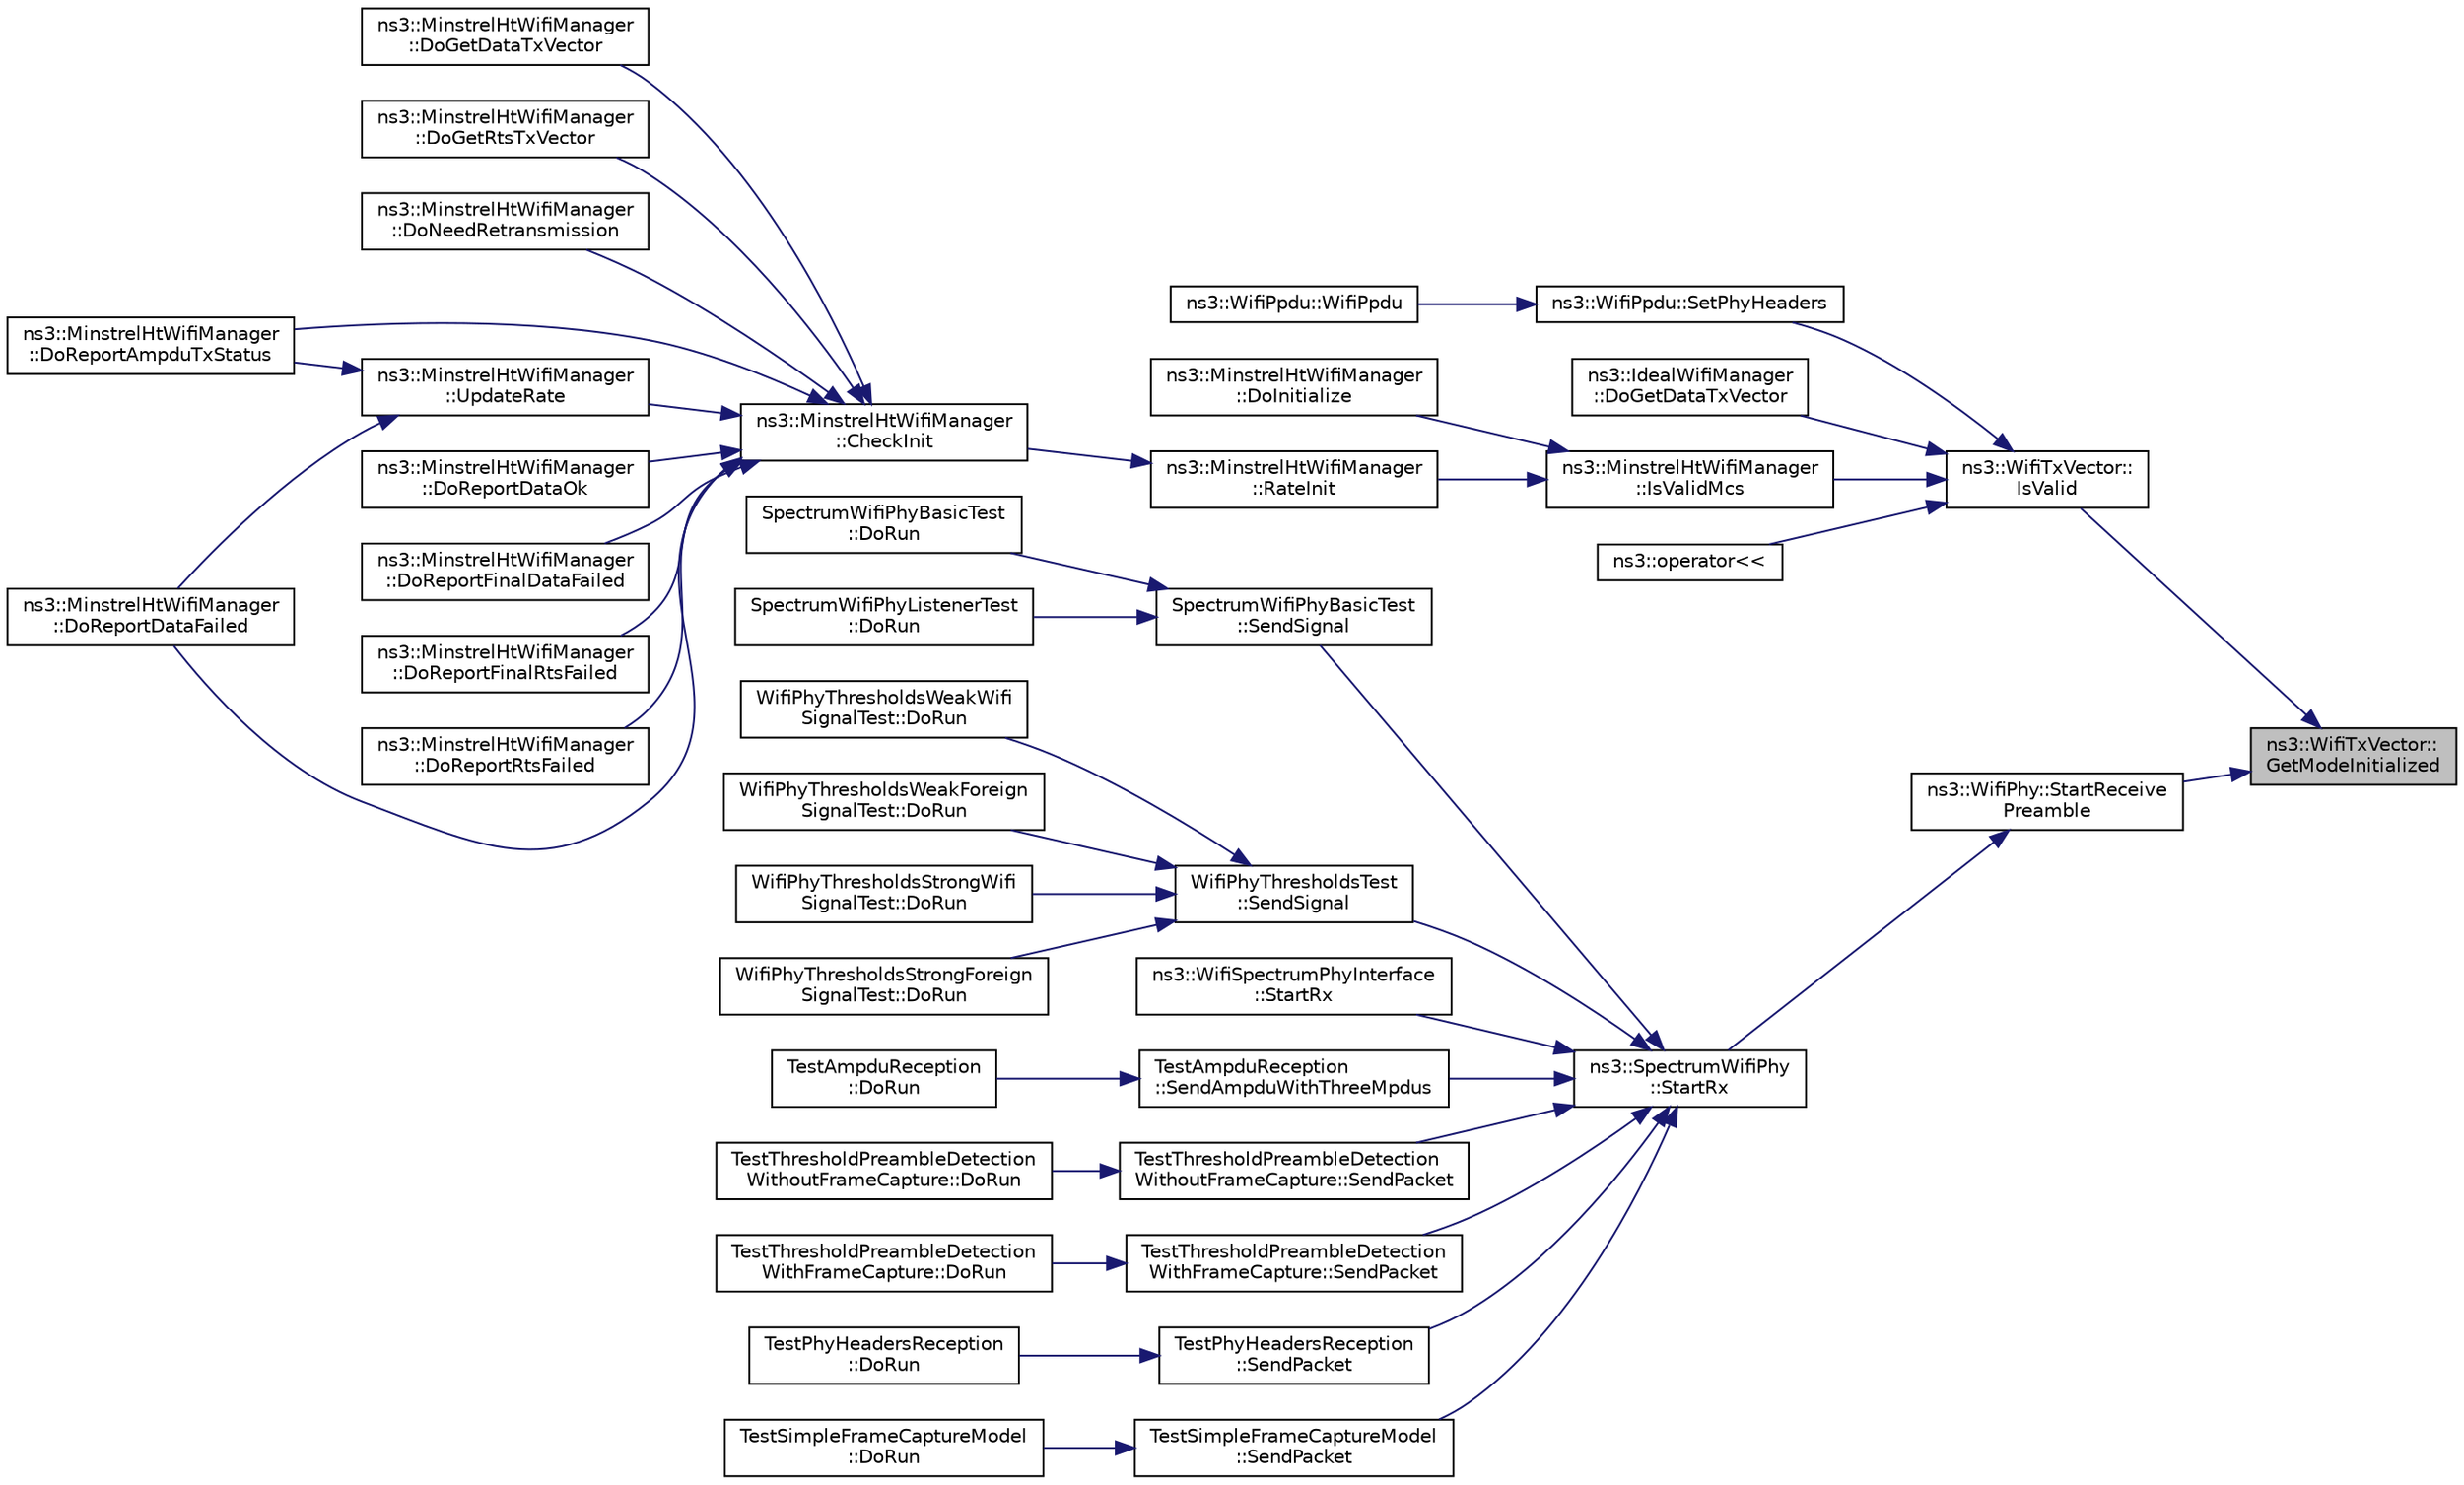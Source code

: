 digraph "ns3::WifiTxVector::GetModeInitialized"
{
 // LATEX_PDF_SIZE
  edge [fontname="Helvetica",fontsize="10",labelfontname="Helvetica",labelfontsize="10"];
  node [fontname="Helvetica",fontsize="10",shape=record];
  rankdir="RL";
  Node1 [label="ns3::WifiTxVector::\lGetModeInitialized",height=0.2,width=0.4,color="black", fillcolor="grey75", style="filled", fontcolor="black",tooltip=" "];
  Node1 -> Node2 [dir="back",color="midnightblue",fontsize="10",style="solid",fontname="Helvetica"];
  Node2 [label="ns3::WifiTxVector::\lIsValid",height=0.2,width=0.4,color="black", fillcolor="white", style="filled",URL="$classns3_1_1_wifi_tx_vector.html#a93cb4439b90c64b1baf4ff3c5246e3b2",tooltip="The standard disallows certain combinations of WifiMode, number of spatial streams,..."];
  Node2 -> Node3 [dir="back",color="midnightblue",fontsize="10",style="solid",fontname="Helvetica"];
  Node3 [label="ns3::IdealWifiManager\l::DoGetDataTxVector",height=0.2,width=0.4,color="black", fillcolor="white", style="filled",URL="$classns3_1_1_ideal_wifi_manager.html#a2e7570eb1f5cbef1067cfb714e94218e",tooltip=" "];
  Node2 -> Node4 [dir="back",color="midnightblue",fontsize="10",style="solid",fontname="Helvetica"];
  Node4 [label="ns3::MinstrelHtWifiManager\l::IsValidMcs",height=0.2,width=0.4,color="black", fillcolor="white", style="filled",URL="$classns3_1_1_minstrel_ht_wifi_manager.html#ae830b47b0301066a9e16fed61fc1882d",tooltip="Check the validity of a combination of number of streams, chWidth and mode."];
  Node4 -> Node5 [dir="back",color="midnightblue",fontsize="10",style="solid",fontname="Helvetica"];
  Node5 [label="ns3::MinstrelHtWifiManager\l::DoInitialize",height=0.2,width=0.4,color="black", fillcolor="white", style="filled",URL="$classns3_1_1_minstrel_ht_wifi_manager.html#a3c5c32d2a58fb45a922e435192b0cf43",tooltip="Initialize() implementation."];
  Node4 -> Node6 [dir="back",color="midnightblue",fontsize="10",style="solid",fontname="Helvetica"];
  Node6 [label="ns3::MinstrelHtWifiManager\l::RateInit",height=0.2,width=0.4,color="black", fillcolor="white", style="filled",URL="$classns3_1_1_minstrel_ht_wifi_manager.html#a3b59b889db624539c6d5af89fa5e9f74",tooltip="Initialize Minstrel Table."];
  Node6 -> Node7 [dir="back",color="midnightblue",fontsize="10",style="solid",fontname="Helvetica"];
  Node7 [label="ns3::MinstrelHtWifiManager\l::CheckInit",height=0.2,width=0.4,color="black", fillcolor="white", style="filled",URL="$classns3_1_1_minstrel_ht_wifi_manager.html#a7f94804a34efa6121bdfd5d01ac34694",tooltip="Check for initializations."];
  Node7 -> Node8 [dir="back",color="midnightblue",fontsize="10",style="solid",fontname="Helvetica"];
  Node8 [label="ns3::MinstrelHtWifiManager\l::DoGetDataTxVector",height=0.2,width=0.4,color="black", fillcolor="white", style="filled",URL="$classns3_1_1_minstrel_ht_wifi_manager.html#abc2436c9c8dabb7c78907f478e1bb8c7",tooltip=" "];
  Node7 -> Node9 [dir="back",color="midnightblue",fontsize="10",style="solid",fontname="Helvetica"];
  Node9 [label="ns3::MinstrelHtWifiManager\l::DoGetRtsTxVector",height=0.2,width=0.4,color="black", fillcolor="white", style="filled",URL="$classns3_1_1_minstrel_ht_wifi_manager.html#a8628d42b27a3bf5cbbd4ea0ec2a79307",tooltip=" "];
  Node7 -> Node10 [dir="back",color="midnightblue",fontsize="10",style="solid",fontname="Helvetica"];
  Node10 [label="ns3::MinstrelHtWifiManager\l::DoNeedRetransmission",height=0.2,width=0.4,color="black", fillcolor="white", style="filled",URL="$classns3_1_1_minstrel_ht_wifi_manager.html#a82e4438440288e8418b501893a11bacb",tooltip=" "];
  Node7 -> Node11 [dir="back",color="midnightblue",fontsize="10",style="solid",fontname="Helvetica"];
  Node11 [label="ns3::MinstrelHtWifiManager\l::DoReportAmpduTxStatus",height=0.2,width=0.4,color="black", fillcolor="white", style="filled",URL="$classns3_1_1_minstrel_ht_wifi_manager.html#ae46e486574f5eb6e591fe147f8cd388e",tooltip="Typically called per A-MPDU, either when a Block ACK was successfully received or when a BlockAckTime..."];
  Node7 -> Node12 [dir="back",color="midnightblue",fontsize="10",style="solid",fontname="Helvetica"];
  Node12 [label="ns3::MinstrelHtWifiManager\l::DoReportDataFailed",height=0.2,width=0.4,color="black", fillcolor="white", style="filled",URL="$classns3_1_1_minstrel_ht_wifi_manager.html#aa586c8a920a75e94428f44b560aefc7e",tooltip="This method is a pure virtual method that must be implemented by the sub-class."];
  Node7 -> Node13 [dir="back",color="midnightblue",fontsize="10",style="solid",fontname="Helvetica"];
  Node13 [label="ns3::MinstrelHtWifiManager\l::DoReportDataOk",height=0.2,width=0.4,color="black", fillcolor="white", style="filled",URL="$classns3_1_1_minstrel_ht_wifi_manager.html#aa0843d3f01c36ec861881c5770e55b03",tooltip="This method is a pure virtual method that must be implemented by the sub-class."];
  Node7 -> Node14 [dir="back",color="midnightblue",fontsize="10",style="solid",fontname="Helvetica"];
  Node14 [label="ns3::MinstrelHtWifiManager\l::DoReportFinalDataFailed",height=0.2,width=0.4,color="black", fillcolor="white", style="filled",URL="$classns3_1_1_minstrel_ht_wifi_manager.html#a7f0e93d9dccdb7bbbe35ff9b6d117d53",tooltip="This method is a pure virtual method that must be implemented by the sub-class."];
  Node7 -> Node15 [dir="back",color="midnightblue",fontsize="10",style="solid",fontname="Helvetica"];
  Node15 [label="ns3::MinstrelHtWifiManager\l::DoReportFinalRtsFailed",height=0.2,width=0.4,color="black", fillcolor="white", style="filled",URL="$classns3_1_1_minstrel_ht_wifi_manager.html#a9891afb45c6fd574a040dfef9d85014f",tooltip="This method is a pure virtual method that must be implemented by the sub-class."];
  Node7 -> Node16 [dir="back",color="midnightblue",fontsize="10",style="solid",fontname="Helvetica"];
  Node16 [label="ns3::MinstrelHtWifiManager\l::DoReportRtsFailed",height=0.2,width=0.4,color="black", fillcolor="white", style="filled",URL="$classns3_1_1_minstrel_ht_wifi_manager.html#a755d4934c2a8ea5392c23aed6ae85851",tooltip="This method is a pure virtual method that must be implemented by the sub-class."];
  Node7 -> Node17 [dir="back",color="midnightblue",fontsize="10",style="solid",fontname="Helvetica"];
  Node17 [label="ns3::MinstrelHtWifiManager\l::UpdateRate",height=0.2,width=0.4,color="black", fillcolor="white", style="filled",URL="$classns3_1_1_minstrel_ht_wifi_manager.html#abb282b56803faf26139d0db929b09b22",tooltip="Update rate."];
  Node17 -> Node11 [dir="back",color="midnightblue",fontsize="10",style="solid",fontname="Helvetica"];
  Node17 -> Node12 [dir="back",color="midnightblue",fontsize="10",style="solid",fontname="Helvetica"];
  Node2 -> Node18 [dir="back",color="midnightblue",fontsize="10",style="solid",fontname="Helvetica"];
  Node18 [label="ns3::operator\<\<",height=0.2,width=0.4,color="black", fillcolor="white", style="filled",URL="$namespacens3.html#a3a8fb206e33137628bb0105dac8bbf33",tooltip="Serialize WifiTxVector to the given ostream."];
  Node2 -> Node19 [dir="back",color="midnightblue",fontsize="10",style="solid",fontname="Helvetica"];
  Node19 [label="ns3::WifiPpdu::SetPhyHeaders",height=0.2,width=0.4,color="black", fillcolor="white", style="filled",URL="$classns3_1_1_wifi_ppdu.html#a5f14f8fd340d849570daffe0a46a31ed",tooltip="Fill in the PHY headers."];
  Node19 -> Node20 [dir="back",color="midnightblue",fontsize="10",style="solid",fontname="Helvetica"];
  Node20 [label="ns3::WifiPpdu::WifiPpdu",height=0.2,width=0.4,color="black", fillcolor="white", style="filled",URL="$classns3_1_1_wifi_ppdu.html#affdab2aad4f0603bf9e9e10717b38f08",tooltip="Create a SU PPDU storing a PSDU."];
  Node1 -> Node21 [dir="back",color="midnightblue",fontsize="10",style="solid",fontname="Helvetica"];
  Node21 [label="ns3::WifiPhy::StartReceive\lPreamble",height=0.2,width=0.4,color="black", fillcolor="white", style="filled",URL="$classns3_1_1_wifi_phy.html#af931f42dfd80e57d56822a021b13f9a7",tooltip="Start receiving the PHY preamble of a PPDU (i.e."];
  Node21 -> Node22 [dir="back",color="midnightblue",fontsize="10",style="solid",fontname="Helvetica"];
  Node22 [label="ns3::SpectrumWifiPhy\l::StartRx",height=0.2,width=0.4,color="black", fillcolor="white", style="filled",URL="$classns3_1_1_spectrum_wifi_phy.html#aead1ebdbaf59361928cd6ffa7abc3161",tooltip="Input method for delivering a signal from the spectrum channel and low-level PHY interface to this Sp..."];
  Node22 -> Node23 [dir="back",color="midnightblue",fontsize="10",style="solid",fontname="Helvetica"];
  Node23 [label="TestAmpduReception\l::SendAmpduWithThreeMpdus",height=0.2,width=0.4,color="black", fillcolor="white", style="filled",URL="$class_test_ampdu_reception.html#a78da8669fb854461af9b5b26362d65f2",tooltip="Send A-MPDU with 3 MPDUs of different size (i-th MSDU will have 100 bytes more than (i-1)-th)."];
  Node23 -> Node24 [dir="back",color="midnightblue",fontsize="10",style="solid",fontname="Helvetica"];
  Node24 [label="TestAmpduReception\l::DoRun",height=0.2,width=0.4,color="black", fillcolor="white", style="filled",URL="$class_test_ampdu_reception.html#aeb4f6e9143c9d43d54a8ab413b667995",tooltip="Implementation to actually run this TestCase."];
  Node22 -> Node25 [dir="back",color="midnightblue",fontsize="10",style="solid",fontname="Helvetica"];
  Node25 [label="TestThresholdPreambleDetection\lWithoutFrameCapture::SendPacket",height=0.2,width=0.4,color="black", fillcolor="white", style="filled",URL="$class_test_threshold_preamble_detection_without_frame_capture.html#aaad8e18bfa83144a568b3f917815e154",tooltip="Send packet function."];
  Node25 -> Node26 [dir="back",color="midnightblue",fontsize="10",style="solid",fontname="Helvetica"];
  Node26 [label="TestThresholdPreambleDetection\lWithoutFrameCapture::DoRun",height=0.2,width=0.4,color="black", fillcolor="white", style="filled",URL="$class_test_threshold_preamble_detection_without_frame_capture.html#a5f449b4f3c59a0deab196e21f8b9e048",tooltip="Implementation to actually run this TestCase."];
  Node22 -> Node27 [dir="back",color="midnightblue",fontsize="10",style="solid",fontname="Helvetica"];
  Node27 [label="TestThresholdPreambleDetection\lWithFrameCapture::SendPacket",height=0.2,width=0.4,color="black", fillcolor="white", style="filled",URL="$class_test_threshold_preamble_detection_with_frame_capture.html#a3ee19053fa0ddcb5202c3350c010b79c",tooltip="Send packet function."];
  Node27 -> Node28 [dir="back",color="midnightblue",fontsize="10",style="solid",fontname="Helvetica"];
  Node28 [label="TestThresholdPreambleDetection\lWithFrameCapture::DoRun",height=0.2,width=0.4,color="black", fillcolor="white", style="filled",URL="$class_test_threshold_preamble_detection_with_frame_capture.html#a85e4669cc3f532b21e9d0b79190f63b6",tooltip="Implementation to actually run this TestCase."];
  Node22 -> Node29 [dir="back",color="midnightblue",fontsize="10",style="solid",fontname="Helvetica"];
  Node29 [label="TestPhyHeadersReception\l::SendPacket",height=0.2,width=0.4,color="black", fillcolor="white", style="filled",URL="$class_test_phy_headers_reception.html#a1298a9f1b235059ffafff8987a932625",tooltip="Send packet function."];
  Node29 -> Node30 [dir="back",color="midnightblue",fontsize="10",style="solid",fontname="Helvetica"];
  Node30 [label="TestPhyHeadersReception\l::DoRun",height=0.2,width=0.4,color="black", fillcolor="white", style="filled",URL="$class_test_phy_headers_reception.html#a85fbabbc3721c922867e878bd583cd90",tooltip="Implementation to actually run this TestCase."];
  Node22 -> Node31 [dir="back",color="midnightblue",fontsize="10",style="solid",fontname="Helvetica"];
  Node31 [label="TestSimpleFrameCaptureModel\l::SendPacket",height=0.2,width=0.4,color="black", fillcolor="white", style="filled",URL="$class_test_simple_frame_capture_model.html#a348682089c1a86a816801e848b9ed347",tooltip="Send packet function."];
  Node31 -> Node32 [dir="back",color="midnightblue",fontsize="10",style="solid",fontname="Helvetica"];
  Node32 [label="TestSimpleFrameCaptureModel\l::DoRun",height=0.2,width=0.4,color="black", fillcolor="white", style="filled",URL="$class_test_simple_frame_capture_model.html#a4ef1ad62ca9e24ceec8c53124fecedce",tooltip="Implementation to actually run this TestCase."];
  Node22 -> Node33 [dir="back",color="midnightblue",fontsize="10",style="solid",fontname="Helvetica"];
  Node33 [label="SpectrumWifiPhyBasicTest\l::SendSignal",height=0.2,width=0.4,color="black", fillcolor="white", style="filled",URL="$class_spectrum_wifi_phy_basic_test.html#a99a44e9e6abcf378592b2a2df06ba394",tooltip="Send signal function."];
  Node33 -> Node34 [dir="back",color="midnightblue",fontsize="10",style="solid",fontname="Helvetica"];
  Node34 [label="SpectrumWifiPhyBasicTest\l::DoRun",height=0.2,width=0.4,color="black", fillcolor="white", style="filled",URL="$class_spectrum_wifi_phy_basic_test.html#a99138864abfa358103ae2f202ce925e7",tooltip="Implementation to actually run this TestCase."];
  Node33 -> Node35 [dir="back",color="midnightblue",fontsize="10",style="solid",fontname="Helvetica"];
  Node35 [label="SpectrumWifiPhyListenerTest\l::DoRun",height=0.2,width=0.4,color="black", fillcolor="white", style="filled",URL="$class_spectrum_wifi_phy_listener_test.html#a357f2be95efbb227365e540b9031748b",tooltip="Implementation to actually run this TestCase."];
  Node22 -> Node36 [dir="back",color="midnightblue",fontsize="10",style="solid",fontname="Helvetica"];
  Node36 [label="WifiPhyThresholdsTest\l::SendSignal",height=0.2,width=0.4,color="black", fillcolor="white", style="filled",URL="$class_wifi_phy_thresholds_test.html#ad003bb55e9dd86b2e9d04c8dc660256d",tooltip="Send signal function."];
  Node36 -> Node37 [dir="back",color="midnightblue",fontsize="10",style="solid",fontname="Helvetica"];
  Node37 [label="WifiPhyThresholdsWeakWifi\lSignalTest::DoRun",height=0.2,width=0.4,color="black", fillcolor="white", style="filled",URL="$class_wifi_phy_thresholds_weak_wifi_signal_test.html#aa91cd1cb14ddf211bd151be62e7a72b4",tooltip="Implementation to actually run this TestCase."];
  Node36 -> Node38 [dir="back",color="midnightblue",fontsize="10",style="solid",fontname="Helvetica"];
  Node38 [label="WifiPhyThresholdsWeakForeign\lSignalTest::DoRun",height=0.2,width=0.4,color="black", fillcolor="white", style="filled",URL="$class_wifi_phy_thresholds_weak_foreign_signal_test.html#aad1875ee85a04d40060777e01b63a724",tooltip="Implementation to actually run this TestCase."];
  Node36 -> Node39 [dir="back",color="midnightblue",fontsize="10",style="solid",fontname="Helvetica"];
  Node39 [label="WifiPhyThresholdsStrongWifi\lSignalTest::DoRun",height=0.2,width=0.4,color="black", fillcolor="white", style="filled",URL="$class_wifi_phy_thresholds_strong_wifi_signal_test.html#aa5aaeb6bbcebe65d8c3558bfbdb20c31",tooltip="Implementation to actually run this TestCase."];
  Node36 -> Node40 [dir="back",color="midnightblue",fontsize="10",style="solid",fontname="Helvetica"];
  Node40 [label="WifiPhyThresholdsStrongForeign\lSignalTest::DoRun",height=0.2,width=0.4,color="black", fillcolor="white", style="filled",URL="$class_wifi_phy_thresholds_strong_foreign_signal_test.html#a38f75ac215fb95f0e367cb54373bedcd",tooltip="Implementation to actually run this TestCase."];
  Node22 -> Node41 [dir="back",color="midnightblue",fontsize="10",style="solid",fontname="Helvetica"];
  Node41 [label="ns3::WifiSpectrumPhyInterface\l::StartRx",height=0.2,width=0.4,color="black", fillcolor="white", style="filled",URL="$classns3_1_1_wifi_spectrum_phy_interface.html#a30e2efbacd400ef27f4a0bfb501bf940",tooltip="Notify the SpectrumPhy instance of an incoming signal."];
}
